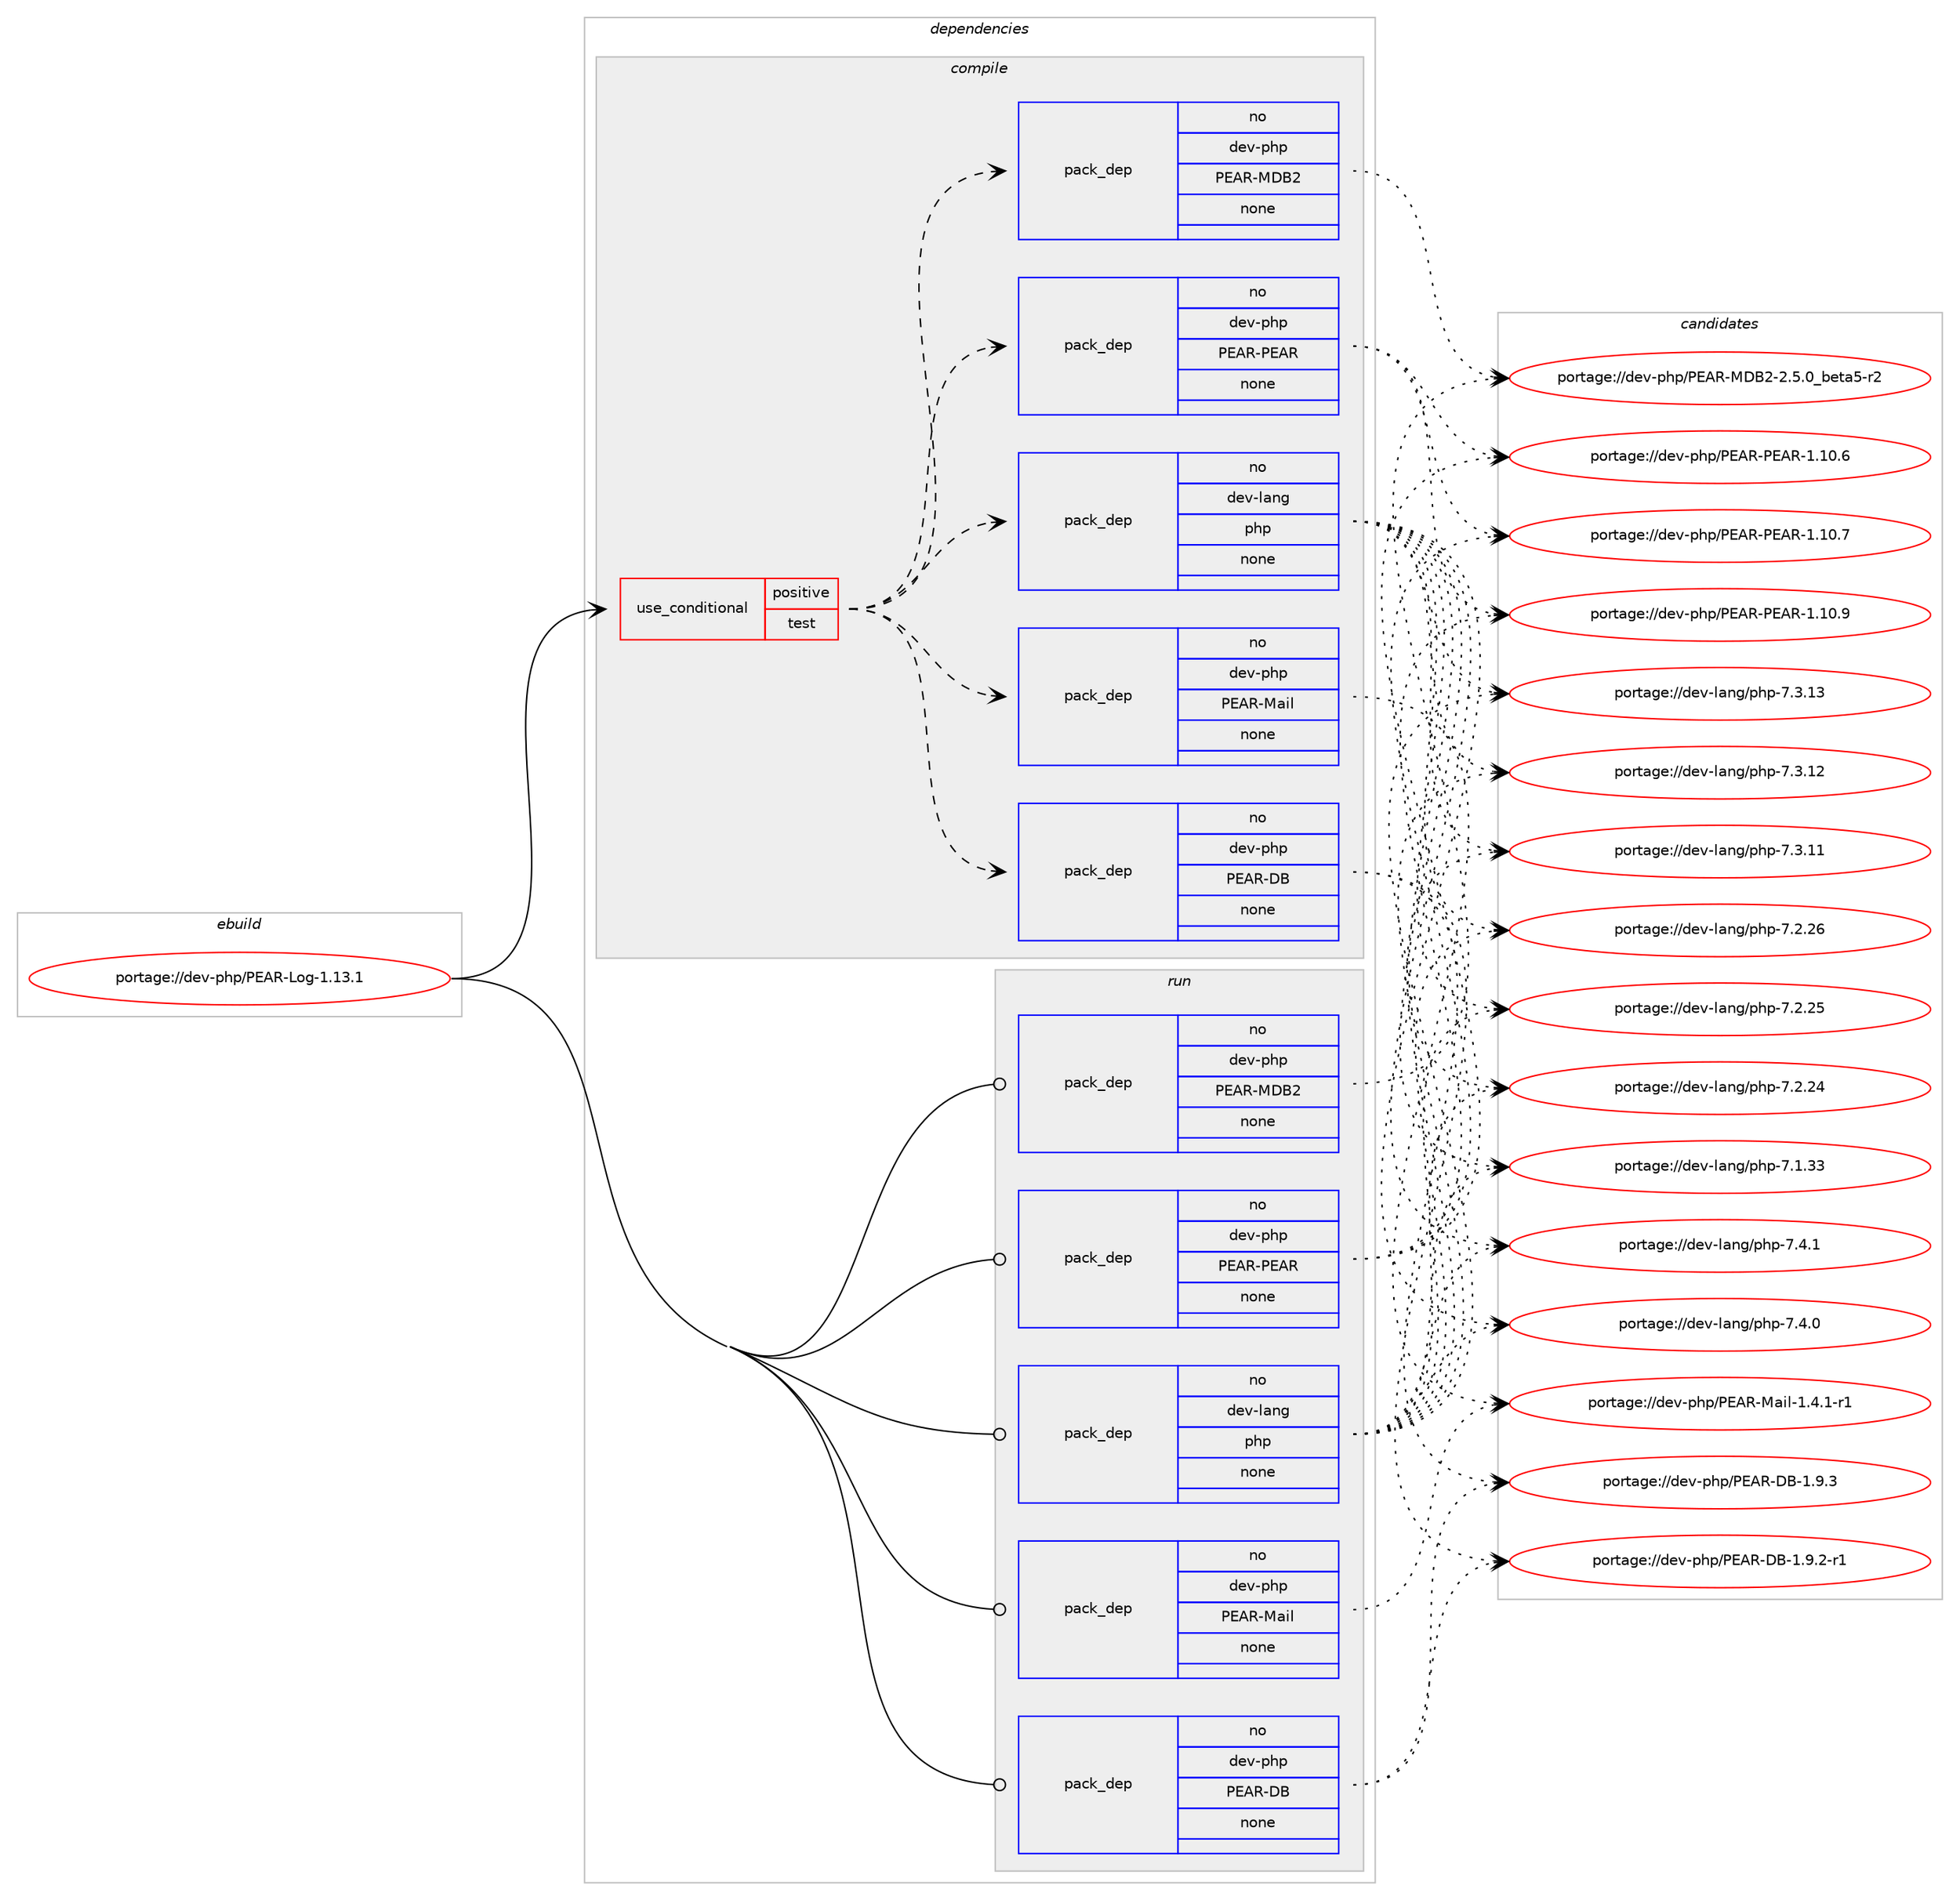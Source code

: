 digraph prolog {

# *************
# Graph options
# *************

newrank=true;
concentrate=true;
compound=true;
graph [rankdir=LR,fontname=Helvetica,fontsize=10,ranksep=1.5];#, ranksep=2.5, nodesep=0.2];
edge  [arrowhead=vee];
node  [fontname=Helvetica,fontsize=10];

# **********
# The ebuild
# **********

subgraph cluster_leftcol {
color=gray;
label=<<i>ebuild</i>>;
id [label="portage://dev-php/PEAR-Log-1.13.1", color=red, width=4, href="../dev-php/PEAR-Log-1.13.1.svg"];
}

# ****************
# The dependencies
# ****************

subgraph cluster_midcol {
color=gray;
label=<<i>dependencies</i>>;
subgraph cluster_compile {
fillcolor="#eeeeee";
style=filled;
label=<<i>compile</i>>;
subgraph cond121083 {
dependency477782 [label=<<TABLE BORDER="0" CELLBORDER="1" CELLSPACING="0" CELLPADDING="4"><TR><TD ROWSPAN="3" CELLPADDING="10">use_conditional</TD></TR><TR><TD>positive</TD></TR><TR><TD>test</TD></TR></TABLE>>, shape=none, color=red];
subgraph pack351648 {
dependency477783 [label=<<TABLE BORDER="0" CELLBORDER="1" CELLSPACING="0" CELLPADDING="4" WIDTH="220"><TR><TD ROWSPAN="6" CELLPADDING="30">pack_dep</TD></TR><TR><TD WIDTH="110">no</TD></TR><TR><TD>dev-lang</TD></TR><TR><TD>php</TD></TR><TR><TD>none</TD></TR><TR><TD></TD></TR></TABLE>>, shape=none, color=blue];
}
dependency477782:e -> dependency477783:w [weight=20,style="dashed",arrowhead="vee"];
subgraph pack351649 {
dependency477784 [label=<<TABLE BORDER="0" CELLBORDER="1" CELLSPACING="0" CELLPADDING="4" WIDTH="220"><TR><TD ROWSPAN="6" CELLPADDING="30">pack_dep</TD></TR><TR><TD WIDTH="110">no</TD></TR><TR><TD>dev-php</TD></TR><TR><TD>PEAR-PEAR</TD></TR><TR><TD>none</TD></TR><TR><TD></TD></TR></TABLE>>, shape=none, color=blue];
}
dependency477782:e -> dependency477784:w [weight=20,style="dashed",arrowhead="vee"];
subgraph pack351650 {
dependency477785 [label=<<TABLE BORDER="0" CELLBORDER="1" CELLSPACING="0" CELLPADDING="4" WIDTH="220"><TR><TD ROWSPAN="6" CELLPADDING="30">pack_dep</TD></TR><TR><TD WIDTH="110">no</TD></TR><TR><TD>dev-php</TD></TR><TR><TD>PEAR-DB</TD></TR><TR><TD>none</TD></TR><TR><TD></TD></TR></TABLE>>, shape=none, color=blue];
}
dependency477782:e -> dependency477785:w [weight=20,style="dashed",arrowhead="vee"];
subgraph pack351651 {
dependency477786 [label=<<TABLE BORDER="0" CELLBORDER="1" CELLSPACING="0" CELLPADDING="4" WIDTH="220"><TR><TD ROWSPAN="6" CELLPADDING="30">pack_dep</TD></TR><TR><TD WIDTH="110">no</TD></TR><TR><TD>dev-php</TD></TR><TR><TD>PEAR-Mail</TD></TR><TR><TD>none</TD></TR><TR><TD></TD></TR></TABLE>>, shape=none, color=blue];
}
dependency477782:e -> dependency477786:w [weight=20,style="dashed",arrowhead="vee"];
subgraph pack351652 {
dependency477787 [label=<<TABLE BORDER="0" CELLBORDER="1" CELLSPACING="0" CELLPADDING="4" WIDTH="220"><TR><TD ROWSPAN="6" CELLPADDING="30">pack_dep</TD></TR><TR><TD WIDTH="110">no</TD></TR><TR><TD>dev-php</TD></TR><TR><TD>PEAR-MDB2</TD></TR><TR><TD>none</TD></TR><TR><TD></TD></TR></TABLE>>, shape=none, color=blue];
}
dependency477782:e -> dependency477787:w [weight=20,style="dashed",arrowhead="vee"];
}
id:e -> dependency477782:w [weight=20,style="solid",arrowhead="vee"];
}
subgraph cluster_compileandrun {
fillcolor="#eeeeee";
style=filled;
label=<<i>compile and run</i>>;
}
subgraph cluster_run {
fillcolor="#eeeeee";
style=filled;
label=<<i>run</i>>;
subgraph pack351653 {
dependency477788 [label=<<TABLE BORDER="0" CELLBORDER="1" CELLSPACING="0" CELLPADDING="4" WIDTH="220"><TR><TD ROWSPAN="6" CELLPADDING="30">pack_dep</TD></TR><TR><TD WIDTH="110">no</TD></TR><TR><TD>dev-lang</TD></TR><TR><TD>php</TD></TR><TR><TD>none</TD></TR><TR><TD></TD></TR></TABLE>>, shape=none, color=blue];
}
id:e -> dependency477788:w [weight=20,style="solid",arrowhead="odot"];
subgraph pack351654 {
dependency477789 [label=<<TABLE BORDER="0" CELLBORDER="1" CELLSPACING="0" CELLPADDING="4" WIDTH="220"><TR><TD ROWSPAN="6" CELLPADDING="30">pack_dep</TD></TR><TR><TD WIDTH="110">no</TD></TR><TR><TD>dev-php</TD></TR><TR><TD>PEAR-DB</TD></TR><TR><TD>none</TD></TR><TR><TD></TD></TR></TABLE>>, shape=none, color=blue];
}
id:e -> dependency477789:w [weight=20,style="solid",arrowhead="odot"];
subgraph pack351655 {
dependency477790 [label=<<TABLE BORDER="0" CELLBORDER="1" CELLSPACING="0" CELLPADDING="4" WIDTH="220"><TR><TD ROWSPAN="6" CELLPADDING="30">pack_dep</TD></TR><TR><TD WIDTH="110">no</TD></TR><TR><TD>dev-php</TD></TR><TR><TD>PEAR-MDB2</TD></TR><TR><TD>none</TD></TR><TR><TD></TD></TR></TABLE>>, shape=none, color=blue];
}
id:e -> dependency477790:w [weight=20,style="solid",arrowhead="odot"];
subgraph pack351656 {
dependency477791 [label=<<TABLE BORDER="0" CELLBORDER="1" CELLSPACING="0" CELLPADDING="4" WIDTH="220"><TR><TD ROWSPAN="6" CELLPADDING="30">pack_dep</TD></TR><TR><TD WIDTH="110">no</TD></TR><TR><TD>dev-php</TD></TR><TR><TD>PEAR-Mail</TD></TR><TR><TD>none</TD></TR><TR><TD></TD></TR></TABLE>>, shape=none, color=blue];
}
id:e -> dependency477791:w [weight=20,style="solid",arrowhead="odot"];
subgraph pack351657 {
dependency477792 [label=<<TABLE BORDER="0" CELLBORDER="1" CELLSPACING="0" CELLPADDING="4" WIDTH="220"><TR><TD ROWSPAN="6" CELLPADDING="30">pack_dep</TD></TR><TR><TD WIDTH="110">no</TD></TR><TR><TD>dev-php</TD></TR><TR><TD>PEAR-PEAR</TD></TR><TR><TD>none</TD></TR><TR><TD></TD></TR></TABLE>>, shape=none, color=blue];
}
id:e -> dependency477792:w [weight=20,style="solid",arrowhead="odot"];
}
}

# **************
# The candidates
# **************

subgraph cluster_choices {
rank=same;
color=gray;
label=<<i>candidates</i>>;

subgraph choice351648 {
color=black;
nodesep=1;
choice100101118451089711010347112104112455546524649 [label="portage://dev-lang/php-7.4.1", color=red, width=4,href="../dev-lang/php-7.4.1.svg"];
choice100101118451089711010347112104112455546524648 [label="portage://dev-lang/php-7.4.0", color=red, width=4,href="../dev-lang/php-7.4.0.svg"];
choice10010111845108971101034711210411245554651464951 [label="portage://dev-lang/php-7.3.13", color=red, width=4,href="../dev-lang/php-7.3.13.svg"];
choice10010111845108971101034711210411245554651464950 [label="portage://dev-lang/php-7.3.12", color=red, width=4,href="../dev-lang/php-7.3.12.svg"];
choice10010111845108971101034711210411245554651464949 [label="portage://dev-lang/php-7.3.11", color=red, width=4,href="../dev-lang/php-7.3.11.svg"];
choice10010111845108971101034711210411245554650465054 [label="portage://dev-lang/php-7.2.26", color=red, width=4,href="../dev-lang/php-7.2.26.svg"];
choice10010111845108971101034711210411245554650465053 [label="portage://dev-lang/php-7.2.25", color=red, width=4,href="../dev-lang/php-7.2.25.svg"];
choice10010111845108971101034711210411245554650465052 [label="portage://dev-lang/php-7.2.24", color=red, width=4,href="../dev-lang/php-7.2.24.svg"];
choice10010111845108971101034711210411245554649465151 [label="portage://dev-lang/php-7.1.33", color=red, width=4,href="../dev-lang/php-7.1.33.svg"];
dependency477783:e -> choice100101118451089711010347112104112455546524649:w [style=dotted,weight="100"];
dependency477783:e -> choice100101118451089711010347112104112455546524648:w [style=dotted,weight="100"];
dependency477783:e -> choice10010111845108971101034711210411245554651464951:w [style=dotted,weight="100"];
dependency477783:e -> choice10010111845108971101034711210411245554651464950:w [style=dotted,weight="100"];
dependency477783:e -> choice10010111845108971101034711210411245554651464949:w [style=dotted,weight="100"];
dependency477783:e -> choice10010111845108971101034711210411245554650465054:w [style=dotted,weight="100"];
dependency477783:e -> choice10010111845108971101034711210411245554650465053:w [style=dotted,weight="100"];
dependency477783:e -> choice10010111845108971101034711210411245554650465052:w [style=dotted,weight="100"];
dependency477783:e -> choice10010111845108971101034711210411245554649465151:w [style=dotted,weight="100"];
}
subgraph choice351649 {
color=black;
nodesep=1;
choice100101118451121041124780696582458069658245494649484657 [label="portage://dev-php/PEAR-PEAR-1.10.9", color=red, width=4,href="../dev-php/PEAR-PEAR-1.10.9.svg"];
choice100101118451121041124780696582458069658245494649484655 [label="portage://dev-php/PEAR-PEAR-1.10.7", color=red, width=4,href="../dev-php/PEAR-PEAR-1.10.7.svg"];
choice100101118451121041124780696582458069658245494649484654 [label="portage://dev-php/PEAR-PEAR-1.10.6", color=red, width=4,href="../dev-php/PEAR-PEAR-1.10.6.svg"];
dependency477784:e -> choice100101118451121041124780696582458069658245494649484657:w [style=dotted,weight="100"];
dependency477784:e -> choice100101118451121041124780696582458069658245494649484655:w [style=dotted,weight="100"];
dependency477784:e -> choice100101118451121041124780696582458069658245494649484654:w [style=dotted,weight="100"];
}
subgraph choice351650 {
color=black;
nodesep=1;
choice100101118451121041124780696582456866454946574651 [label="portage://dev-php/PEAR-DB-1.9.3", color=red, width=4,href="../dev-php/PEAR-DB-1.9.3.svg"];
choice1001011184511210411247806965824568664549465746504511449 [label="portage://dev-php/PEAR-DB-1.9.2-r1", color=red, width=4,href="../dev-php/PEAR-DB-1.9.2-r1.svg"];
dependency477785:e -> choice100101118451121041124780696582456866454946574651:w [style=dotted,weight="100"];
dependency477785:e -> choice1001011184511210411247806965824568664549465746504511449:w [style=dotted,weight="100"];
}
subgraph choice351651 {
color=black;
nodesep=1;
choice1001011184511210411247806965824577971051084549465246494511449 [label="portage://dev-php/PEAR-Mail-1.4.1-r1", color=red, width=4,href="../dev-php/PEAR-Mail-1.4.1-r1.svg"];
dependency477786:e -> choice1001011184511210411247806965824577971051084549465246494511449:w [style=dotted,weight="100"];
}
subgraph choice351652 {
color=black;
nodesep=1;
choice1001011184511210411247806965824577686650455046534648959810111697534511450 [label="portage://dev-php/PEAR-MDB2-2.5.0_beta5-r2", color=red, width=4,href="../dev-php/PEAR-MDB2-2.5.0_beta5-r2.svg"];
dependency477787:e -> choice1001011184511210411247806965824577686650455046534648959810111697534511450:w [style=dotted,weight="100"];
}
subgraph choice351653 {
color=black;
nodesep=1;
choice100101118451089711010347112104112455546524649 [label="portage://dev-lang/php-7.4.1", color=red, width=4,href="../dev-lang/php-7.4.1.svg"];
choice100101118451089711010347112104112455546524648 [label="portage://dev-lang/php-7.4.0", color=red, width=4,href="../dev-lang/php-7.4.0.svg"];
choice10010111845108971101034711210411245554651464951 [label="portage://dev-lang/php-7.3.13", color=red, width=4,href="../dev-lang/php-7.3.13.svg"];
choice10010111845108971101034711210411245554651464950 [label="portage://dev-lang/php-7.3.12", color=red, width=4,href="../dev-lang/php-7.3.12.svg"];
choice10010111845108971101034711210411245554651464949 [label="portage://dev-lang/php-7.3.11", color=red, width=4,href="../dev-lang/php-7.3.11.svg"];
choice10010111845108971101034711210411245554650465054 [label="portage://dev-lang/php-7.2.26", color=red, width=4,href="../dev-lang/php-7.2.26.svg"];
choice10010111845108971101034711210411245554650465053 [label="portage://dev-lang/php-7.2.25", color=red, width=4,href="../dev-lang/php-7.2.25.svg"];
choice10010111845108971101034711210411245554650465052 [label="portage://dev-lang/php-7.2.24", color=red, width=4,href="../dev-lang/php-7.2.24.svg"];
choice10010111845108971101034711210411245554649465151 [label="portage://dev-lang/php-7.1.33", color=red, width=4,href="../dev-lang/php-7.1.33.svg"];
dependency477788:e -> choice100101118451089711010347112104112455546524649:w [style=dotted,weight="100"];
dependency477788:e -> choice100101118451089711010347112104112455546524648:w [style=dotted,weight="100"];
dependency477788:e -> choice10010111845108971101034711210411245554651464951:w [style=dotted,weight="100"];
dependency477788:e -> choice10010111845108971101034711210411245554651464950:w [style=dotted,weight="100"];
dependency477788:e -> choice10010111845108971101034711210411245554651464949:w [style=dotted,weight="100"];
dependency477788:e -> choice10010111845108971101034711210411245554650465054:w [style=dotted,weight="100"];
dependency477788:e -> choice10010111845108971101034711210411245554650465053:w [style=dotted,weight="100"];
dependency477788:e -> choice10010111845108971101034711210411245554650465052:w [style=dotted,weight="100"];
dependency477788:e -> choice10010111845108971101034711210411245554649465151:w [style=dotted,weight="100"];
}
subgraph choice351654 {
color=black;
nodesep=1;
choice100101118451121041124780696582456866454946574651 [label="portage://dev-php/PEAR-DB-1.9.3", color=red, width=4,href="../dev-php/PEAR-DB-1.9.3.svg"];
choice1001011184511210411247806965824568664549465746504511449 [label="portage://dev-php/PEAR-DB-1.9.2-r1", color=red, width=4,href="../dev-php/PEAR-DB-1.9.2-r1.svg"];
dependency477789:e -> choice100101118451121041124780696582456866454946574651:w [style=dotted,weight="100"];
dependency477789:e -> choice1001011184511210411247806965824568664549465746504511449:w [style=dotted,weight="100"];
}
subgraph choice351655 {
color=black;
nodesep=1;
choice1001011184511210411247806965824577686650455046534648959810111697534511450 [label="portage://dev-php/PEAR-MDB2-2.5.0_beta5-r2", color=red, width=4,href="../dev-php/PEAR-MDB2-2.5.0_beta5-r2.svg"];
dependency477790:e -> choice1001011184511210411247806965824577686650455046534648959810111697534511450:w [style=dotted,weight="100"];
}
subgraph choice351656 {
color=black;
nodesep=1;
choice1001011184511210411247806965824577971051084549465246494511449 [label="portage://dev-php/PEAR-Mail-1.4.1-r1", color=red, width=4,href="../dev-php/PEAR-Mail-1.4.1-r1.svg"];
dependency477791:e -> choice1001011184511210411247806965824577971051084549465246494511449:w [style=dotted,weight="100"];
}
subgraph choice351657 {
color=black;
nodesep=1;
choice100101118451121041124780696582458069658245494649484657 [label="portage://dev-php/PEAR-PEAR-1.10.9", color=red, width=4,href="../dev-php/PEAR-PEAR-1.10.9.svg"];
choice100101118451121041124780696582458069658245494649484655 [label="portage://dev-php/PEAR-PEAR-1.10.7", color=red, width=4,href="../dev-php/PEAR-PEAR-1.10.7.svg"];
choice100101118451121041124780696582458069658245494649484654 [label="portage://dev-php/PEAR-PEAR-1.10.6", color=red, width=4,href="../dev-php/PEAR-PEAR-1.10.6.svg"];
dependency477792:e -> choice100101118451121041124780696582458069658245494649484657:w [style=dotted,weight="100"];
dependency477792:e -> choice100101118451121041124780696582458069658245494649484655:w [style=dotted,weight="100"];
dependency477792:e -> choice100101118451121041124780696582458069658245494649484654:w [style=dotted,weight="100"];
}
}

}
